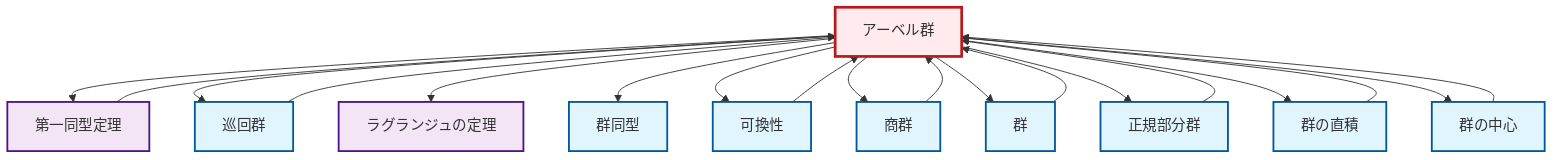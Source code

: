 graph TD
    classDef definition fill:#e1f5fe,stroke:#01579b,stroke-width:2px
    classDef theorem fill:#f3e5f5,stroke:#4a148c,stroke-width:2px
    classDef axiom fill:#fff3e0,stroke:#e65100,stroke-width:2px
    classDef example fill:#e8f5e9,stroke:#1b5e20,stroke-width:2px
    classDef current fill:#ffebee,stroke:#b71c1c,stroke-width:3px
    def-abelian-group["アーベル群"]:::definition
    def-normal-subgroup["正規部分群"]:::definition
    def-isomorphism["群同型"]:::definition
    thm-lagrange["ラグランジュの定理"]:::theorem
    thm-first-isomorphism["第一同型定理"]:::theorem
    def-direct-product["群の直積"]:::definition
    def-commutativity["可換性"]:::definition
    def-cyclic-group["巡回群"]:::definition
    def-center-of-group["群の中心"]:::definition
    def-group["群"]:::definition
    def-quotient-group["商群"]:::definition
    def-cyclic-group --> def-abelian-group
    def-abelian-group --> thm-first-isomorphism
    def-commutativity --> def-abelian-group
    thm-first-isomorphism --> def-abelian-group
    def-quotient-group --> def-abelian-group
    def-direct-product --> def-abelian-group
    def-abelian-group --> def-cyclic-group
    def-abelian-group --> thm-lagrange
    def-normal-subgroup --> def-abelian-group
    def-group --> def-abelian-group
    def-center-of-group --> def-abelian-group
    def-abelian-group --> def-isomorphism
    def-abelian-group --> def-commutativity
    def-abelian-group --> def-quotient-group
    def-abelian-group --> def-group
    def-abelian-group --> def-normal-subgroup
    def-abelian-group --> def-direct-product
    def-abelian-group --> def-center-of-group
    class def-abelian-group current